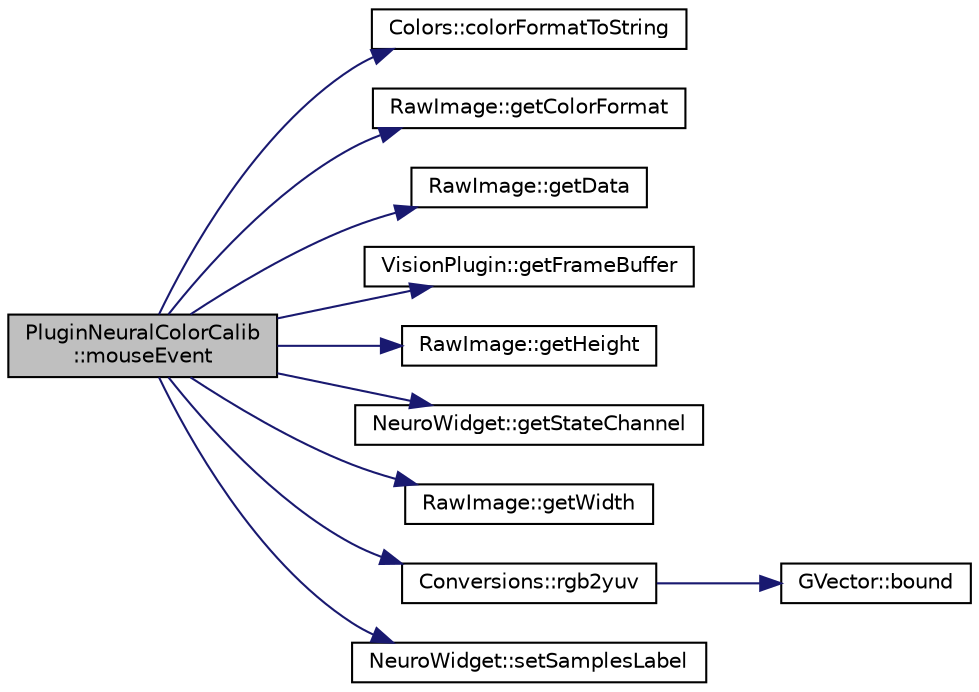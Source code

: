 digraph "PluginNeuralColorCalib::mouseEvent"
{
 // INTERACTIVE_SVG=YES
  edge [fontname="Helvetica",fontsize="10",labelfontname="Helvetica",labelfontsize="10"];
  node [fontname="Helvetica",fontsize="10",shape=record];
  rankdir="LR";
  Node1 [label="PluginNeuralColorCalib\l::mouseEvent",height=0.2,width=0.4,color="black", fillcolor="grey75", style="filled", fontcolor="black"];
  Node1 -> Node2 [color="midnightblue",fontsize="10",style="solid",fontname="Helvetica"];
  Node2 [label="Colors::colorFormatToString",height=0.2,width=0.4,color="black", fillcolor="white", style="filled",URL="$d9/d36/class_colors.html#a085839c597a6262301162471cef99367"];
  Node1 -> Node3 [color="midnightblue",fontsize="10",style="solid",fontname="Helvetica"];
  Node3 [label="RawImage::getColorFormat",height=0.2,width=0.4,color="black", fillcolor="white", style="filled",URL="$d0/d14/class_raw_image.html#af6021575525cf3488c1f32599e579205"];
  Node1 -> Node4 [color="midnightblue",fontsize="10",style="solid",fontname="Helvetica"];
  Node4 [label="RawImage::getData",height=0.2,width=0.4,color="black", fillcolor="white", style="filled",URL="$d0/d14/class_raw_image.html#a3c1af19eaf1cb9fb9a5e758209d24767"];
  Node1 -> Node5 [color="midnightblue",fontsize="10",style="solid",fontname="Helvetica"];
  Node5 [label="VisionPlugin::getFrameBuffer",height=0.2,width=0.4,color="black", fillcolor="white", style="filled",URL="$d8/d1e/class_vision_plugin.html#ad4aa9f444a2e2604839e724d77b28aee",tooltip="this functions provides convenient access to the ring-buffer "];
  Node1 -> Node6 [color="midnightblue",fontsize="10",style="solid",fontname="Helvetica"];
  Node6 [label="RawImage::getHeight",height=0.2,width=0.4,color="black", fillcolor="white", style="filled",URL="$d0/d14/class_raw_image.html#a1ea4625ff40ee5bc6efbfecf474b17ea"];
  Node1 -> Node7 [color="midnightblue",fontsize="10",style="solid",fontname="Helvetica"];
  Node7 [label="NeuroWidget::getStateChannel",height=0.2,width=0.4,color="black", fillcolor="white", style="filled",URL="$d9/d12/class_neuro_widget.html#a17a2b00c3239a17396bb2960df19cf2e"];
  Node1 -> Node8 [color="midnightblue",fontsize="10",style="solid",fontname="Helvetica"];
  Node8 [label="RawImage::getWidth",height=0.2,width=0.4,color="black", fillcolor="white", style="filled",URL="$d0/d14/class_raw_image.html#a11b26ab9a3b7a7bee8f0eeb3c567b852"];
  Node1 -> Node9 [color="midnightblue",fontsize="10",style="solid",fontname="Helvetica"];
  Node9 [label="Conversions::rgb2yuv",height=0.2,width=0.4,color="black", fillcolor="white", style="filled",URL="$d3/d98/class_conversions.html#a6a2bb7c888cdc9db276538acf1a8005f"];
  Node9 -> Node10 [color="midnightblue",fontsize="10",style="solid",fontname="Helvetica"];
  Node10 [label="GVector::bound",height=0.2,width=0.4,color="black", fillcolor="white", style="filled",URL="$d5/da9/namespace_g_vector.html#a64a68732d9c3151a31337ff0c1c7e21a"];
  Node1 -> Node11 [color="midnightblue",fontsize="10",style="solid",fontname="Helvetica"];
  Node11 [label="NeuroWidget::setSamplesLabel",height=0.2,width=0.4,color="black", fillcolor="white", style="filled",URL="$d9/d12/class_neuro_widget.html#ac6da804b245156b0e1fcca178789f517"];
}
